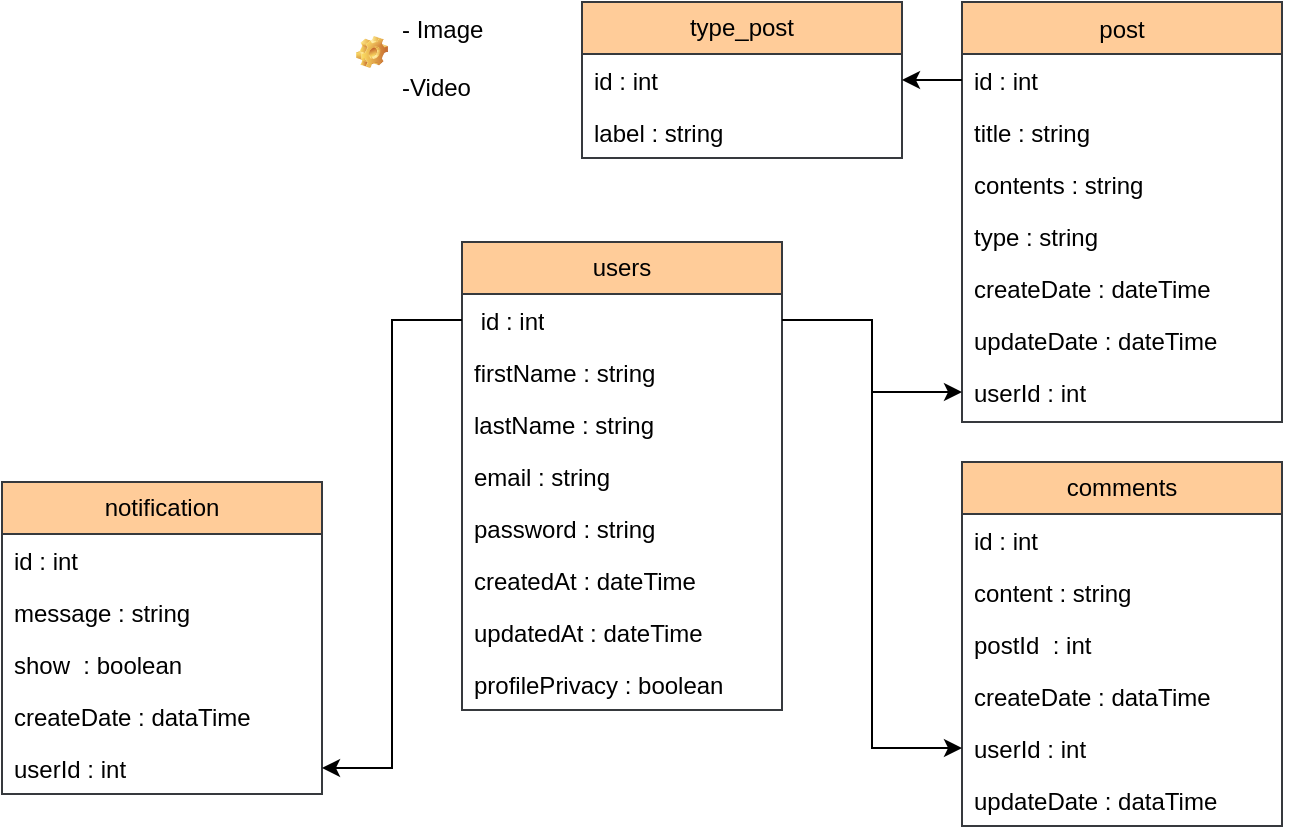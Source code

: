 <mxfile version="24.8.6">
  <diagram id="C5RBs43oDa-KdzZeNtuy" name="Page-1">
    <mxGraphModel dx="1432" dy="746" grid="1" gridSize="10" guides="1" tooltips="1" connect="1" arrows="1" fold="1" page="1" pageScale="1" pageWidth="827" pageHeight="1169" math="0" shadow="0">
      <root>
        <mxCell id="WIyWlLk6GJQsqaUBKTNV-0" />
        <mxCell id="WIyWlLk6GJQsqaUBKTNV-1" parent="WIyWlLk6GJQsqaUBKTNV-0" />
        <mxCell id="zkfFHV4jXpPFQw0GAbJ--17" value="post" style="swimlane;fontStyle=0;align=center;verticalAlign=top;childLayout=stackLayout;horizontal=1;startSize=26;horizontalStack=0;resizeParent=1;resizeLast=0;collapsible=1;marginBottom=0;rounded=0;shadow=0;strokeWidth=1;fillColor=#ffcc99;strokeColor=#36393d;" parent="WIyWlLk6GJQsqaUBKTNV-1" vertex="1">
          <mxGeometry x="550" y="80" width="160" height="210" as="geometry">
            <mxRectangle x="550" y="140" width="160" height="26" as="alternateBounds" />
          </mxGeometry>
        </mxCell>
        <mxCell id="W_WBwgsOyIwLwxFKmstR-45" value="id : int" style="text;align=left;verticalAlign=top;spacingLeft=4;spacingRight=4;overflow=hidden;rotatable=0;points=[[0,0.5],[1,0.5]];portConstraint=eastwest;" vertex="1" parent="zkfFHV4jXpPFQw0GAbJ--17">
          <mxGeometry y="26" width="160" height="26" as="geometry" />
        </mxCell>
        <mxCell id="zkfFHV4jXpPFQw0GAbJ--18" value="title : string" style="text;align=left;verticalAlign=top;spacingLeft=4;spacingRight=4;overflow=hidden;rotatable=0;points=[[0,0.5],[1,0.5]];portConstraint=eastwest;" parent="zkfFHV4jXpPFQw0GAbJ--17" vertex="1">
          <mxGeometry y="52" width="160" height="26" as="geometry" />
        </mxCell>
        <mxCell id="zkfFHV4jXpPFQw0GAbJ--19" value="contents : string" style="text;align=left;verticalAlign=top;spacingLeft=4;spacingRight=4;overflow=hidden;rotatable=0;points=[[0,0.5],[1,0.5]];portConstraint=eastwest;rounded=0;shadow=0;html=0;" parent="zkfFHV4jXpPFQw0GAbJ--17" vertex="1">
          <mxGeometry y="78" width="160" height="26" as="geometry" />
        </mxCell>
        <mxCell id="zkfFHV4jXpPFQw0GAbJ--20" value="type : string  " style="text;align=left;verticalAlign=top;spacingLeft=4;spacingRight=4;overflow=hidden;rotatable=0;points=[[0,0.5],[1,0.5]];portConstraint=eastwest;rounded=0;shadow=0;html=0;" parent="zkfFHV4jXpPFQw0GAbJ--17" vertex="1">
          <mxGeometry y="104" width="160" height="26" as="geometry" />
        </mxCell>
        <mxCell id="zkfFHV4jXpPFQw0GAbJ--21" value="createDate : dateTime" style="text;align=left;verticalAlign=top;spacingLeft=4;spacingRight=4;overflow=hidden;rotatable=0;points=[[0,0.5],[1,0.5]];portConstraint=eastwest;rounded=0;shadow=0;html=0;" parent="zkfFHV4jXpPFQw0GAbJ--17" vertex="1">
          <mxGeometry y="130" width="160" height="26" as="geometry" />
        </mxCell>
        <mxCell id="W_WBwgsOyIwLwxFKmstR-30" value="updateDate : dateTime" style="text;align=left;verticalAlign=top;spacingLeft=4;spacingRight=4;overflow=hidden;rotatable=0;points=[[0,0.5],[1,0.5]];portConstraint=eastwest;rounded=0;shadow=0;html=0;" vertex="1" parent="zkfFHV4jXpPFQw0GAbJ--17">
          <mxGeometry y="156" width="160" height="26" as="geometry" />
        </mxCell>
        <mxCell id="W_WBwgsOyIwLwxFKmstR-55" value="userId : int" style="text;align=left;verticalAlign=top;spacingLeft=4;spacingRight=4;overflow=hidden;rotatable=0;points=[[0,0.5],[1,0.5]];portConstraint=eastwest;" vertex="1" parent="zkfFHV4jXpPFQw0GAbJ--17">
          <mxGeometry y="182" width="160" height="26" as="geometry" />
        </mxCell>
        <mxCell id="W_WBwgsOyIwLwxFKmstR-17" value="users" style="swimlane;fontStyle=0;childLayout=stackLayout;horizontal=1;startSize=26;fillColor=#ffcc99;horizontalStack=0;resizeParent=1;resizeParentMax=0;resizeLast=0;collapsible=1;marginBottom=0;whiteSpace=wrap;html=1;strokeColor=#36393d;" vertex="1" parent="WIyWlLk6GJQsqaUBKTNV-1">
          <mxGeometry x="300" y="200" width="160" height="234" as="geometry">
            <mxRectangle x="100" y="80" width="70" height="30" as="alternateBounds" />
          </mxGeometry>
        </mxCell>
        <mxCell id="W_WBwgsOyIwLwxFKmstR-46" value="&amp;nbsp;id : int" style="text;strokeColor=none;fillColor=none;align=left;verticalAlign=top;spacingLeft=4;spacingRight=4;overflow=hidden;rotatable=0;points=[[0,0.5],[1,0.5]];portConstraint=eastwest;whiteSpace=wrap;html=1;" vertex="1" parent="W_WBwgsOyIwLwxFKmstR-17">
          <mxGeometry y="26" width="160" height="26" as="geometry" />
        </mxCell>
        <mxCell id="W_WBwgsOyIwLwxFKmstR-18" value="firstName : string" style="text;strokeColor=none;fillColor=none;align=left;verticalAlign=top;spacingLeft=4;spacingRight=4;overflow=hidden;rotatable=0;points=[[0,0.5],[1,0.5]];portConstraint=eastwest;whiteSpace=wrap;html=1;" vertex="1" parent="W_WBwgsOyIwLwxFKmstR-17">
          <mxGeometry y="52" width="160" height="26" as="geometry" />
        </mxCell>
        <mxCell id="W_WBwgsOyIwLwxFKmstR-19" value="lastName : string" style="text;strokeColor=none;fillColor=none;align=left;verticalAlign=top;spacingLeft=4;spacingRight=4;overflow=hidden;rotatable=0;points=[[0,0.5],[1,0.5]];portConstraint=eastwest;whiteSpace=wrap;html=1;" vertex="1" parent="W_WBwgsOyIwLwxFKmstR-17">
          <mxGeometry y="78" width="160" height="26" as="geometry" />
        </mxCell>
        <mxCell id="W_WBwgsOyIwLwxFKmstR-20" value="email : string" style="text;strokeColor=none;fillColor=none;align=left;verticalAlign=top;spacingLeft=4;spacingRight=4;overflow=hidden;rotatable=0;points=[[0,0.5],[1,0.5]];portConstraint=eastwest;whiteSpace=wrap;html=1;" vertex="1" parent="W_WBwgsOyIwLwxFKmstR-17">
          <mxGeometry y="104" width="160" height="26" as="geometry" />
        </mxCell>
        <mxCell id="W_WBwgsOyIwLwxFKmstR-22" value="password : string" style="text;strokeColor=none;fillColor=none;align=left;verticalAlign=top;spacingLeft=4;spacingRight=4;overflow=hidden;rotatable=0;points=[[0,0.5],[1,0.5]];portConstraint=eastwest;whiteSpace=wrap;html=1;" vertex="1" parent="W_WBwgsOyIwLwxFKmstR-17">
          <mxGeometry y="130" width="160" height="26" as="geometry" />
        </mxCell>
        <mxCell id="W_WBwgsOyIwLwxFKmstR-23" style="edgeStyle=orthogonalEdgeStyle;rounded=0;orthogonalLoop=1;jettySize=auto;html=1;exitX=1;exitY=0.5;exitDx=0;exitDy=0;" edge="1" parent="W_WBwgsOyIwLwxFKmstR-17" source="W_WBwgsOyIwLwxFKmstR-18" target="W_WBwgsOyIwLwxFKmstR-18">
          <mxGeometry relative="1" as="geometry" />
        </mxCell>
        <mxCell id="W_WBwgsOyIwLwxFKmstR-75" value="createdAt : dateTime" style="text;strokeColor=none;fillColor=none;align=left;verticalAlign=top;spacingLeft=4;spacingRight=4;overflow=hidden;rotatable=0;points=[[0,0.5],[1,0.5]];portConstraint=eastwest;whiteSpace=wrap;html=1;" vertex="1" parent="W_WBwgsOyIwLwxFKmstR-17">
          <mxGeometry y="156" width="160" height="26" as="geometry" />
        </mxCell>
        <mxCell id="W_WBwgsOyIwLwxFKmstR-84" value="updatedAt : dateTime" style="text;strokeColor=none;fillColor=none;align=left;verticalAlign=top;spacingLeft=4;spacingRight=4;overflow=hidden;rotatable=0;points=[[0,0.5],[1,0.5]];portConstraint=eastwest;whiteSpace=wrap;html=1;" vertex="1" parent="W_WBwgsOyIwLwxFKmstR-17">
          <mxGeometry y="182" width="160" height="26" as="geometry" />
        </mxCell>
        <mxCell id="W_WBwgsOyIwLwxFKmstR-89" value="profilePrivacy : boolean" style="text;strokeColor=none;fillColor=none;align=left;verticalAlign=top;spacingLeft=4;spacingRight=4;overflow=hidden;rotatable=0;points=[[0,0.5],[1,0.5]];portConstraint=eastwest;whiteSpace=wrap;html=1;" vertex="1" parent="W_WBwgsOyIwLwxFKmstR-17">
          <mxGeometry y="208" width="160" height="26" as="geometry" />
        </mxCell>
        <mxCell id="W_WBwgsOyIwLwxFKmstR-61" value="comments" style="swimlane;fontStyle=0;childLayout=stackLayout;horizontal=1;startSize=26;fillColor=#ffcc99;horizontalStack=0;resizeParent=1;resizeParentMax=0;resizeLast=0;collapsible=1;marginBottom=0;whiteSpace=wrap;html=1;strokeColor=#36393d;" vertex="1" parent="WIyWlLk6GJQsqaUBKTNV-1">
          <mxGeometry x="550" y="310" width="160" height="182" as="geometry">
            <mxRectangle x="100" y="80" width="70" height="30" as="alternateBounds" />
          </mxGeometry>
        </mxCell>
        <mxCell id="W_WBwgsOyIwLwxFKmstR-62" value="id : int" style="text;strokeColor=none;fillColor=none;align=left;verticalAlign=top;spacingLeft=4;spacingRight=4;overflow=hidden;rotatable=0;points=[[0,0.5],[1,0.5]];portConstraint=eastwest;whiteSpace=wrap;html=1;" vertex="1" parent="W_WBwgsOyIwLwxFKmstR-61">
          <mxGeometry y="26" width="160" height="26" as="geometry" />
        </mxCell>
        <mxCell id="W_WBwgsOyIwLwxFKmstR-63" value="content : string" style="text;strokeColor=none;fillColor=none;align=left;verticalAlign=top;spacingLeft=4;spacingRight=4;overflow=hidden;rotatable=0;points=[[0,0.5],[1,0.5]];portConstraint=eastwest;whiteSpace=wrap;html=1;" vertex="1" parent="W_WBwgsOyIwLwxFKmstR-61">
          <mxGeometry y="52" width="160" height="26" as="geometry" />
        </mxCell>
        <mxCell id="W_WBwgsOyIwLwxFKmstR-64" value="postId&amp;nbsp; : int" style="text;strokeColor=none;fillColor=none;align=left;verticalAlign=top;spacingLeft=4;spacingRight=4;overflow=hidden;rotatable=0;points=[[0,0.5],[1,0.5]];portConstraint=eastwest;whiteSpace=wrap;html=1;" vertex="1" parent="W_WBwgsOyIwLwxFKmstR-61">
          <mxGeometry y="78" width="160" height="26" as="geometry" />
        </mxCell>
        <mxCell id="W_WBwgsOyIwLwxFKmstR-65" value="createDate : dataTime" style="text;strokeColor=none;fillColor=none;align=left;verticalAlign=top;spacingLeft=4;spacingRight=4;overflow=hidden;rotatable=0;points=[[0,0.5],[1,0.5]];portConstraint=eastwest;whiteSpace=wrap;html=1;" vertex="1" parent="W_WBwgsOyIwLwxFKmstR-61">
          <mxGeometry y="104" width="160" height="26" as="geometry" />
        </mxCell>
        <mxCell id="W_WBwgsOyIwLwxFKmstR-66" value="userId : int" style="text;strokeColor=none;fillColor=none;align=left;verticalAlign=top;spacingLeft=4;spacingRight=4;overflow=hidden;rotatable=0;points=[[0,0.5],[1,0.5]];portConstraint=eastwest;whiteSpace=wrap;html=1;" vertex="1" parent="W_WBwgsOyIwLwxFKmstR-61">
          <mxGeometry y="130" width="160" height="26" as="geometry" />
        </mxCell>
        <mxCell id="W_WBwgsOyIwLwxFKmstR-67" style="edgeStyle=orthogonalEdgeStyle;rounded=0;orthogonalLoop=1;jettySize=auto;html=1;exitX=1;exitY=0.5;exitDx=0;exitDy=0;" edge="1" parent="W_WBwgsOyIwLwxFKmstR-61" source="W_WBwgsOyIwLwxFKmstR-63" target="W_WBwgsOyIwLwxFKmstR-63">
          <mxGeometry relative="1" as="geometry" />
        </mxCell>
        <mxCell id="W_WBwgsOyIwLwxFKmstR-121" value="updateDate : dataTime" style="text;strokeColor=none;fillColor=none;align=left;verticalAlign=top;spacingLeft=4;spacingRight=4;overflow=hidden;rotatable=0;points=[[0,0.5],[1,0.5]];portConstraint=eastwest;whiteSpace=wrap;html=1;" vertex="1" parent="W_WBwgsOyIwLwxFKmstR-61">
          <mxGeometry y="156" width="160" height="26" as="geometry" />
        </mxCell>
        <mxCell id="W_WBwgsOyIwLwxFKmstR-91" value="type_post" style="swimlane;fontStyle=0;childLayout=stackLayout;horizontal=1;startSize=26;fillColor=#ffcc99;horizontalStack=0;resizeParent=1;resizeParentMax=0;resizeLast=0;collapsible=1;marginBottom=0;whiteSpace=wrap;html=1;strokeColor=#36393d;" vertex="1" parent="WIyWlLk6GJQsqaUBKTNV-1">
          <mxGeometry x="360" y="80" width="160" height="78" as="geometry">
            <mxRectangle x="100" y="80" width="70" height="30" as="alternateBounds" />
          </mxGeometry>
        </mxCell>
        <mxCell id="W_WBwgsOyIwLwxFKmstR-92" value="id : int" style="text;strokeColor=none;fillColor=none;align=left;verticalAlign=top;spacingLeft=4;spacingRight=4;overflow=hidden;rotatable=0;points=[[0,0.5],[1,0.5]];portConstraint=eastwest;whiteSpace=wrap;html=1;" vertex="1" parent="W_WBwgsOyIwLwxFKmstR-91">
          <mxGeometry y="26" width="160" height="26" as="geometry" />
        </mxCell>
        <mxCell id="W_WBwgsOyIwLwxFKmstR-93" value="label : string" style="text;strokeColor=none;fillColor=none;align=left;verticalAlign=top;spacingLeft=4;spacingRight=4;overflow=hidden;rotatable=0;points=[[0,0.5],[1,0.5]];portConstraint=eastwest;whiteSpace=wrap;html=1;" vertex="1" parent="W_WBwgsOyIwLwxFKmstR-91">
          <mxGeometry y="52" width="160" height="26" as="geometry" />
        </mxCell>
        <mxCell id="W_WBwgsOyIwLwxFKmstR-97" style="edgeStyle=orthogonalEdgeStyle;rounded=0;orthogonalLoop=1;jettySize=auto;html=1;exitX=1;exitY=0.5;exitDx=0;exitDy=0;" edge="1" parent="W_WBwgsOyIwLwxFKmstR-91" source="W_WBwgsOyIwLwxFKmstR-93" target="W_WBwgsOyIwLwxFKmstR-93">
          <mxGeometry relative="1" as="geometry" />
        </mxCell>
        <mxCell id="W_WBwgsOyIwLwxFKmstR-98" value="notification" style="swimlane;fontStyle=0;childLayout=stackLayout;horizontal=1;startSize=26;fillColor=#ffcc99;horizontalStack=0;resizeParent=1;resizeParentMax=0;resizeLast=0;collapsible=1;marginBottom=0;whiteSpace=wrap;html=1;strokeColor=#36393d;" vertex="1" parent="WIyWlLk6GJQsqaUBKTNV-1">
          <mxGeometry x="70" y="320" width="160" height="156" as="geometry">
            <mxRectangle x="100" y="80" width="70" height="30" as="alternateBounds" />
          </mxGeometry>
        </mxCell>
        <mxCell id="W_WBwgsOyIwLwxFKmstR-99" value="id : int" style="text;strokeColor=none;fillColor=none;align=left;verticalAlign=top;spacingLeft=4;spacingRight=4;overflow=hidden;rotatable=0;points=[[0,0.5],[1,0.5]];portConstraint=eastwest;whiteSpace=wrap;html=1;" vertex="1" parent="W_WBwgsOyIwLwxFKmstR-98">
          <mxGeometry y="26" width="160" height="26" as="geometry" />
        </mxCell>
        <mxCell id="W_WBwgsOyIwLwxFKmstR-100" value="message : string" style="text;strokeColor=none;fillColor=none;align=left;verticalAlign=top;spacingLeft=4;spacingRight=4;overflow=hidden;rotatable=0;points=[[0,0.5],[1,0.5]];portConstraint=eastwest;whiteSpace=wrap;html=1;" vertex="1" parent="W_WBwgsOyIwLwxFKmstR-98">
          <mxGeometry y="52" width="160" height="26" as="geometry" />
        </mxCell>
        <mxCell id="W_WBwgsOyIwLwxFKmstR-101" value="show&amp;nbsp; : boolean" style="text;strokeColor=none;fillColor=none;align=left;verticalAlign=top;spacingLeft=4;spacingRight=4;overflow=hidden;rotatable=0;points=[[0,0.5],[1,0.5]];portConstraint=eastwest;whiteSpace=wrap;html=1;" vertex="1" parent="W_WBwgsOyIwLwxFKmstR-98">
          <mxGeometry y="78" width="160" height="26" as="geometry" />
        </mxCell>
        <mxCell id="W_WBwgsOyIwLwxFKmstR-102" value="createDate : dataTime" style="text;strokeColor=none;fillColor=none;align=left;verticalAlign=top;spacingLeft=4;spacingRight=4;overflow=hidden;rotatable=0;points=[[0,0.5],[1,0.5]];portConstraint=eastwest;whiteSpace=wrap;html=1;" vertex="1" parent="W_WBwgsOyIwLwxFKmstR-98">
          <mxGeometry y="104" width="160" height="26" as="geometry" />
        </mxCell>
        <mxCell id="W_WBwgsOyIwLwxFKmstR-103" value="userId : int" style="text;strokeColor=none;fillColor=none;align=left;verticalAlign=top;spacingLeft=4;spacingRight=4;overflow=hidden;rotatable=0;points=[[0,0.5],[1,0.5]];portConstraint=eastwest;whiteSpace=wrap;html=1;" vertex="1" parent="W_WBwgsOyIwLwxFKmstR-98">
          <mxGeometry y="130" width="160" height="26" as="geometry" />
        </mxCell>
        <mxCell id="W_WBwgsOyIwLwxFKmstR-104" style="edgeStyle=orthogonalEdgeStyle;rounded=0;orthogonalLoop=1;jettySize=auto;html=1;exitX=1;exitY=0.5;exitDx=0;exitDy=0;" edge="1" parent="W_WBwgsOyIwLwxFKmstR-98" source="W_WBwgsOyIwLwxFKmstR-100" target="W_WBwgsOyIwLwxFKmstR-100">
          <mxGeometry relative="1" as="geometry" />
        </mxCell>
        <mxCell id="W_WBwgsOyIwLwxFKmstR-114" style="edgeStyle=orthogonalEdgeStyle;rounded=0;orthogonalLoop=1;jettySize=auto;html=1;exitX=1;exitY=0.5;exitDx=0;exitDy=0;entryX=0;entryY=0.5;entryDx=0;entryDy=0;" edge="1" parent="WIyWlLk6GJQsqaUBKTNV-1" source="W_WBwgsOyIwLwxFKmstR-46" target="W_WBwgsOyIwLwxFKmstR-55">
          <mxGeometry relative="1" as="geometry" />
        </mxCell>
        <mxCell id="W_WBwgsOyIwLwxFKmstR-115" style="edgeStyle=orthogonalEdgeStyle;rounded=0;orthogonalLoop=1;jettySize=auto;html=1;entryX=0;entryY=0.5;entryDx=0;entryDy=0;" edge="1" parent="WIyWlLk6GJQsqaUBKTNV-1" source="W_WBwgsOyIwLwxFKmstR-46" target="W_WBwgsOyIwLwxFKmstR-66">
          <mxGeometry relative="1" as="geometry" />
        </mxCell>
        <mxCell id="W_WBwgsOyIwLwxFKmstR-116" style="edgeStyle=orthogonalEdgeStyle;rounded=0;orthogonalLoop=1;jettySize=auto;html=1;entryX=1;entryY=0.5;entryDx=0;entryDy=0;" edge="1" parent="WIyWlLk6GJQsqaUBKTNV-1" source="W_WBwgsOyIwLwxFKmstR-46" target="W_WBwgsOyIwLwxFKmstR-103">
          <mxGeometry relative="1" as="geometry" />
        </mxCell>
        <mxCell id="W_WBwgsOyIwLwxFKmstR-117" style="edgeStyle=orthogonalEdgeStyle;rounded=0;orthogonalLoop=1;jettySize=auto;html=1;" edge="1" parent="WIyWlLk6GJQsqaUBKTNV-1" source="W_WBwgsOyIwLwxFKmstR-45" target="W_WBwgsOyIwLwxFKmstR-92">
          <mxGeometry relative="1" as="geometry" />
        </mxCell>
        <mxCell id="W_WBwgsOyIwLwxFKmstR-122" value="- Image&lt;div&gt;&lt;br&gt;&lt;div&gt;-Video&lt;/div&gt;&lt;/div&gt;" style="label;fontStyle=0;strokeColor=none;fillColor=none;align=left;verticalAlign=top;overflow=hidden;spacingLeft=28;spacingRight=4;rotatable=0;points=[[0,0.5],[1,0.5]];portConstraint=eastwest;imageWidth=16;imageHeight=16;whiteSpace=wrap;html=1;image=img/clipart/Gear_128x128.png" vertex="1" parent="WIyWlLk6GJQsqaUBKTNV-1">
          <mxGeometry x="240" y="80" width="120" height="50" as="geometry" />
        </mxCell>
      </root>
    </mxGraphModel>
  </diagram>
</mxfile>

